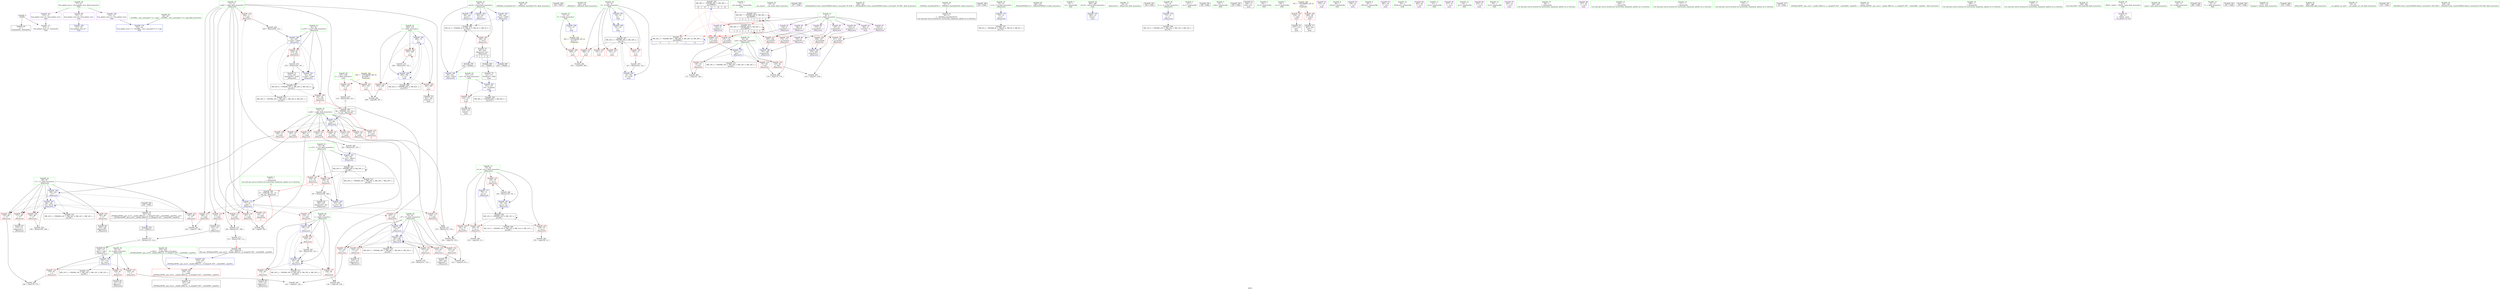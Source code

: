 digraph "SVFG" {
	label="SVFG";

	Node0x5568df24b660 [shape=record,color=grey,label="{NodeID: 0\nNullPtr}"];
	Node0x5568df24b660 -> Node0x5568df270a80[style=solid];
	Node0x5568df24b660 -> Node0x5568df277660[style=solid];
	Node0x5568df274170 [shape=record,color=grey,label="{NodeID: 277\n109 = Binary(107, 108, )\n}"];
	Node0x5568df274170 -> Node0x5568df273b70[style=solid];
	Node0x5568df2729c0 [shape=record,color=blue,label="{NodeID: 194\n69\<--243\nretval\<--call56\n_Z6mysortii\n}"];
	Node0x5568df2729c0 -> Node0x5568df28da60[style=dashed];
	Node0x5568df26f3d0 [shape=record,color=red,label="{NodeID: 111\n108\<--71\n\<--l.addr\n_Z6mysortii\n}"];
	Node0x5568df26f3d0 -> Node0x5568df274170[style=solid];
	Node0x5568df26ddc0 [shape=record,color=green,label="{NodeID: 28\n46\<--47\n_ZNSt8ios_base4InitC1Ev\<--_ZNSt8ios_base4InitC1Ev_field_insensitive\n}"];
	Node0x5568df278c10 [shape=record,color=black,label="{NodeID: 388\n326 = PHI()\n}"];
	Node0x5568df275c00 [shape=record,color=red,label="{NodeID: 139\n145\<--85\n\<--i\n_Z6mysortii\n}"];
	Node0x5568df275c00 -> Node0x5568df27d730[style=solid];
	Node0x5568df270680 [shape=record,color=green,label="{NodeID: 56\n323\<--324\n_ZNSolsEi\<--_ZNSolsEi_field_insensitive\n}"];
	Node0x5568df2772c0 [shape=record,color=blue,label="{NodeID: 167\n14\<--15\ntt\<--\nGlob }"];
	Node0x5568df2772c0 -> Node0x5568df272d00[style=dashed];
	Node0x5568df271e60 [shape=record,color=purple,label="{NodeID: 84\n173\<--8\narrayidx22\<--a\n_Z6mysortii\n}"];
	Node0x5568df271e60 -> Node0x5568df2769d0[style=solid];
	Node0x5568df24f310 [shape=record,color=green,label="{NodeID: 1\n7\<--1\n__dso_handle\<--dummyObj\nGlob }"];
	Node0x5568df2742f0 [shape=record,color=grey,label="{NodeID: 278\n196 = Binary(195, 188, )\n}"];
	Node0x5568df2742f0 -> Node0x5568df278390[style=solid];
	Node0x5568df272a90 [shape=record,color=blue,label="{NodeID: 195\n69\<--247\nretval\<--\n_Z6mysortii\n}"];
	Node0x5568df272a90 -> Node0x5568df28da60[style=dashed];
	Node0x5568df26f4a0 [shape=record,color=red,label="{NodeID: 112\n115\<--71\n\<--l.addr\n_Z6mysortii\n}"];
	Node0x5568df26f4a0 -> Node0x5568df270d50[style=solid];
	Node0x5568df26dec0 [shape=record,color=green,label="{NodeID: 29\n52\<--53\n__cxa_atexit\<--__cxa_atexit_field_insensitive\n}"];
	Node0x5568df278ce0 [shape=record,color=black,label="{NodeID: 389\n327 = PHI()\n}"];
	Node0x5568df28da60 [shape=record,color=black,label="{NodeID: 306\nMR_2V_3 = PHI(MR_2V_6, MR_2V_4, MR_2V_5, MR_2V_2, )\npts\{70 \}\n}"];
	Node0x5568df28da60 -> Node0x5568df26f230[style=dashed];
	Node0x5568df275cd0 [shape=record,color=red,label="{NodeID: 140\n186\<--87\n\<--st_c15\n_Z6mysortii\n}"];
	Node0x5568df275cd0 -> Node0x5568df2745f0[style=solid];
	Node0x5568df270780 [shape=record,color=green,label="{NodeID: 57\n328\<--329\n_ZSt4endlIcSt11char_traitsIcEERSt13basic_ostreamIT_T0_ES6_\<--_ZSt4endlIcSt11char_traitsIcEERSt13basic_ostreamIT_T0_ES6__field_insensitive\n}"];
	Node0x5568df277390 [shape=record,color=blue,label="{NodeID: 168\n17\<--15\nT\<--\nGlob }"];
	Node0x5568df277390 -> Node0x5568df2956e0[style=dashed];
	Node0x5568df271f30 [shape=record,color=purple,label="{NodeID: 85\n184\<--8\narrayidx27\<--a\n_Z6mysortii\n}"];
	Node0x5568df271f30 -> Node0x5568df276aa0[style=solid];
	Node0x5568df24f3a0 [shape=record,color=green,label="{NodeID: 2\n15\<--1\n\<--dummyObj\nCan only get source location for instruction, argument, global var or function.|{<s0>12}}"];
	Node0x5568df24f3a0:s0 -> Node0x5568df2791b0[style=solid,color=red];
	Node0x5568df274470 [shape=record,color=grey,label="{NodeID: 279\n238 = Binary(237, 141, )\n}"];
	Node0x5568df274470 -> Node0x5568df2728f0[style=solid];
	Node0x5568df272b60 [shape=record,color=blue,label="{NodeID: 196\n253\<--252\n__x.addr\<--__x\n_ZSt5floorIiEN9__gnu_cxx11__enable_ifIXsr12__is_integerIT_EE7__valueEdE6__typeES2_\n}"];
	Node0x5568df272b60 -> Node0x5568df276d10[style=dashed];
	Node0x5568df26f570 [shape=record,color=red,label="{NodeID: 113\n125\<--71\n\<--l.addr\n_Z6mysortii\n}"];
	Node0x5568df26f570 -> Node0x5568df277de0[style=solid];
	Node0x5568df26dfc0 [shape=record,color=green,label="{NodeID: 30\n51\<--57\n_ZNSt8ios_base4InitD1Ev\<--_ZNSt8ios_base4InitD1Ev_field_insensitive\n}"];
	Node0x5568df26dfc0 -> Node0x5568df270c50[style=solid];
	Node0x5568df278db0 [shape=record,color=black,label="{NodeID: 390\n334 = PHI()\n}"];
	Node0x5568df28df60 [shape=record,color=black,label="{NodeID: 307\nMR_8V_2 = PHI(MR_8V_3, MR_8V_3, MR_8V_3, MR_8V_1, )\npts\{76 \}\n}"];
	Node0x5568df275da0 [shape=record,color=red,label="{NodeID: 141\n199\<--87\n\<--st_c15\n_Z6mysortii\n|{<s0>4}}"];
	Node0x5568df275da0:s0 -> Node0x5568df2791b0[style=solid,color=red];
	Node0x5568df270880 [shape=record,color=green,label="{NodeID: 58\n330\<--331\n_ZNSolsEPFRSoS_E\<--_ZNSolsEPFRSoS_E_field_insensitive\n}"];
	Node0x5568df277460 [shape=record,color=blue,label="{NodeID: 169\n371\<--38\nllvm.global_ctors_0\<--\nGlob }"];
	Node0x5568df272000 [shape=record,color=purple,label="{NodeID: 86\n191\<--8\narrayidx29\<--a\n_Z6mysortii\n}"];
	Node0x5568df272000 -> Node0x5568df2782c0[style=solid];
	Node0x5568df26c430 [shape=record,color=green,label="{NodeID: 3\n19\<--1\n.str\<--dummyObj\nGlob }"];
	Node0x5568df2745f0 [shape=record,color=grey,label="{NodeID: 280\n187 = Binary(186, 188, )\n}"];
	Node0x5568df2745f0 -> Node0x5568df271230[style=solid];
	Node0x5568df2745f0 -> Node0x5568df2781f0[style=solid];
	Node0x5568df272c30 [shape=record,color=blue,label="{NodeID: 197\n265\<--15\nretval\<--\nmain\n}"];
	Node0x5568df26f640 [shape=record,color=red,label="{NodeID: 114\n154\<--71\n\<--l.addr\n_Z6mysortii\n}"];
	Node0x5568df26f640 -> Node0x5568df273870[style=solid];
	Node0x5568df26e0c0 [shape=record,color=green,label="{NodeID: 31\n64\<--65\n_Z6mysortii\<--_Z6mysortii_field_insensitive\n}"];
	Node0x5568df278ee0 [shape=record,color=black,label="{NodeID: 391\n336 = PHI()\n}"];
	Node0x5568df28e460 [shape=record,color=black,label="{NodeID: 308\nMR_10V_2 = PHI(MR_10V_3, MR_10V_3, MR_10V_3, MR_10V_1, )\npts\{78 \}\n}"];
	Node0x5568df275e70 [shape=record,color=red,label="{NodeID: 142\n167\<--89\n\<--i17\n_Z6mysortii\n}"];
	Node0x5568df275e70 -> Node0x5568df280b40[style=solid];
	Node0x5568df270980 [shape=record,color=green,label="{NodeID: 59\n39\<--367\n_GLOBAL__sub_I_junsuper17_0_1.cpp\<--_GLOBAL__sub_I_junsuper17_0_1.cpp_field_insensitive\n}"];
	Node0x5568df270980 -> Node0x5568df277560[style=solid];
	Node0x5568df277560 [shape=record,color=blue,label="{NodeID: 170\n372\<--39\nllvm.global_ctors_1\<--_GLOBAL__sub_I_junsuper17_0_1.cpp\nGlob }"];
	Node0x5568df2720d0 [shape=record,color=purple,label="{NodeID: 87\n216\<--8\narrayidx42\<--a\n_Z6mysortii\n}"];
	Node0x5568df2720d0 -> Node0x5568df276b70[style=solid];
	Node0x5568df26c4c0 [shape=record,color=green,label="{NodeID: 4\n21\<--1\n.str.1\<--dummyObj\nGlob }"];
	Node0x5568df274770 [shape=record,color=grey,label="{NodeID: 281\n212 = cmp(210, 211, )\n}"];
	Node0x5568df272d00 [shape=record,color=blue,label="{NodeID: 198\n14\<--141\ntt\<--\nmain\n}"];
	Node0x5568df272d00 -> Node0x5568df28ad60[style=dashed];
	Node0x5568df274880 [shape=record,color=red,label="{NodeID: 115\n168\<--71\n\<--l.addr\n_Z6mysortii\n}"];
	Node0x5568df274880 -> Node0x5568df280b40[style=solid];
	Node0x5568df26e1c0 [shape=record,color=green,label="{NodeID: 32\n69\<--70\nretval\<--retval_field_insensitive\n_Z6mysortii\n}"];
	Node0x5568df26e1c0 -> Node0x5568df26f230[style=solid];
	Node0x5568df26e1c0 -> Node0x5568df277900[style=solid];
	Node0x5568df26e1c0 -> Node0x5568df278460[style=solid];
	Node0x5568df26e1c0 -> Node0x5568df2729c0[style=solid];
	Node0x5568df26e1c0 -> Node0x5568df272a90[style=solid];
	Node0x5568df278fe0 [shape=record,color=black,label="{NodeID: 392\n338 = PHI()\n}"];
	Node0x5568df28e960 [shape=record,color=black,label="{NodeID: 309\nMR_12V_2 = PHI(MR_12V_4, MR_12V_4, MR_12V_4, MR_12V_1, )\npts\{80 \}\n}"];
	Node0x5568df275f40 [shape=record,color=red,label="{NodeID: 143\n171\<--89\n\<--i17\n_Z6mysortii\n}"];
	Node0x5568df275f40 -> Node0x5568df271090[style=solid];
	Node0x5568df270a80 [shape=record,color=black,label="{NodeID: 60\n2\<--3\ndummyVal\<--dummyVal\n}"];
	Node0x5568df277660 [shape=record,color=blue, style = dotted,label="{NodeID: 171\n373\<--3\nllvm.global_ctors_2\<--dummyVal\nGlob }"];
	Node0x5568df2721a0 [shape=record,color=purple,label="{NodeID: 88\n227\<--8\narrayidx48\<--a\n_Z6mysortii\n}"];
	Node0x5568df2721a0 -> Node0x5568df276c40[style=solid];
	Node0x5568df26c550 [shape=record,color=green,label="{NodeID: 5\n23\<--1\nstdin\<--dummyObj\nGlob }"];
	Node0x5568df27fdc0 [shape=record,color=grey,label="{NodeID: 282\n159 = cmp(158, 15, )\n}"];
	Node0x5568df272dd0 [shape=record,color=blue,label="{NodeID: 199\n269\<--15\ni\<--\nmain\n}"];
	Node0x5568df272dd0 -> Node0x5568df276f80[style=dashed];
	Node0x5568df272dd0 -> Node0x5568df277050[style=dashed];
	Node0x5568df272dd0 -> Node0x5568df277120[style=dashed];
	Node0x5568df272dd0 -> Node0x5568df272ea0[style=dashed];
	Node0x5568df272dd0 -> Node0x5568df28b260[style=dashed];
	Node0x5568df274950 [shape=record,color=red,label="{NodeID: 116\n204\<--71\n\<--l.addr\n_Z6mysortii\n}"];
	Node0x5568df274950 -> Node0x5568df27da30[style=solid];
	Node0x5568df26e290 [shape=record,color=green,label="{NodeID: 33\n71\<--72\nl.addr\<--l.addr_field_insensitive\n_Z6mysortii\n}"];
	Node0x5568df26e290 -> Node0x5568df26f300[style=solid];
	Node0x5568df26e290 -> Node0x5568df26f3d0[style=solid];
	Node0x5568df26e290 -> Node0x5568df26f4a0[style=solid];
	Node0x5568df26e290 -> Node0x5568df26f570[style=solid];
	Node0x5568df26e290 -> Node0x5568df26f640[style=solid];
	Node0x5568df26e290 -> Node0x5568df274880[style=solid];
	Node0x5568df26e290 -> Node0x5568df274950[style=solid];
	Node0x5568df26e290 -> Node0x5568df274a20[style=solid];
	Node0x5568df26e290 -> Node0x5568df274af0[style=solid];
	Node0x5568df26e290 -> Node0x5568df277760[style=solid];
	Node0x5568df2790e0 [shape=record,color=black,label="{NodeID: 393\n339 = PHI()\n}"];
	Node0x5568df28ee60 [shape=record,color=black,label="{NodeID: 310\nMR_14V_2 = PHI(MR_14V_3, MR_14V_3, MR_14V_3, MR_14V_1, )\npts\{82 \}\n}"];
	Node0x5568df276010 [shape=record,color=red,label="{NodeID: 144\n178\<--89\n\<--i17\n_Z6mysortii\n}"];
	Node0x5568df276010 -> Node0x5568df2809c0[style=solid];
	Node0x5568df270b80 [shape=record,color=black,label="{NodeID: 61\n264\<--15\nmain_ret\<--\nmain\n}"];
	Node0x5568df277760 [shape=record,color=blue,label="{NodeID: 172\n71\<--67\nl.addr\<--l\n_Z6mysortii\n}"];
	Node0x5568df277760 -> Node0x5568df26f300[style=dashed];
	Node0x5568df277760 -> Node0x5568df26f3d0[style=dashed];
	Node0x5568df277760 -> Node0x5568df26f4a0[style=dashed];
	Node0x5568df277760 -> Node0x5568df26f570[style=dashed];
	Node0x5568df277760 -> Node0x5568df26f640[style=dashed];
	Node0x5568df277760 -> Node0x5568df274880[style=dashed];
	Node0x5568df277760 -> Node0x5568df274950[style=dashed];
	Node0x5568df277760 -> Node0x5568df274a20[style=dashed];
	Node0x5568df277760 -> Node0x5568df274af0[style=dashed];
	Node0x5568df272270 [shape=record,color=purple,label="{NodeID: 89\n233\<--8\narrayidx51\<--a\n_Z6mysortii\n}"];
	Node0x5568df272270 -> Node0x5568df272820[style=solid];
	Node0x5568df26c5e0 [shape=record,color=green,label="{NodeID: 6\n24\<--1\n.str.2\<--dummyObj\nGlob }"];
	Node0x5568df27ff40 [shape=record,color=grey,label="{NodeID: 283\n150 = cmp(149, 15, )\n}"];
	Node0x5568df272ea0 [shape=record,color=blue,label="{NodeID: 200\n269\<--306\ni\<--inc\nmain\n}"];
	Node0x5568df272ea0 -> Node0x5568df276f80[style=dashed];
	Node0x5568df272ea0 -> Node0x5568df277050[style=dashed];
	Node0x5568df272ea0 -> Node0x5568df277120[style=dashed];
	Node0x5568df272ea0 -> Node0x5568df272ea0[style=dashed];
	Node0x5568df272ea0 -> Node0x5568df28b260[style=dashed];
	Node0x5568df274a20 [shape=record,color=red,label="{NodeID: 117\n207\<--71\n\<--l.addr\n_Z6mysortii\n}"];
	Node0x5568df274a20 -> Node0x5568df278600[style=solid];
	Node0x5568df26e360 [shape=record,color=green,label="{NodeID: 34\n73\<--74\nr.addr\<--r.addr_field_insensitive\n_Z6mysortii\n}"];
	Node0x5568df26e360 -> Node0x5568df274bc0[style=solid];
	Node0x5568df26e360 -> Node0x5568df274c90[style=solid];
	Node0x5568df26e360 -> Node0x5568df274d60[style=solid];
	Node0x5568df26e360 -> Node0x5568df274e30[style=solid];
	Node0x5568df26e360 -> Node0x5568df274f00[style=solid];
	Node0x5568df26e360 -> Node0x5568df274fd0[style=solid];
	Node0x5568df26e360 -> Node0x5568df2750a0[style=solid];
	Node0x5568df26e360 -> Node0x5568df275170[style=solid];
	Node0x5568df26e360 -> Node0x5568df277830[style=solid];
	Node0x5568df2791b0 [shape=record,color=black,label="{NodeID: 394\n67 = PHI(199, 241, 15, )\n0th arg _Z6mysortii }"];
	Node0x5568df2791b0 -> Node0x5568df277760[style=solid];
	Node0x5568df28f360 [shape=record,color=black,label="{NodeID: 311\nMR_16V_2 = PHI(MR_16V_3, MR_16V_3, MR_16V_3, MR_16V_1, )\npts\{84 \}\n}"];
	Node0x5568df2760e0 [shape=record,color=red,label="{NodeID: 145\n182\<--89\n\<--i17\n_Z6mysortii\n}"];
	Node0x5568df2760e0 -> Node0x5568df271160[style=solid];
	Node0x5568df270c50 [shape=record,color=black,label="{NodeID: 62\n50\<--51\n\<--_ZNSt8ios_base4InitD1Ev\nCan only get source location for instruction, argument, global var or function.}"];
	Node0x5568df277830 [shape=record,color=blue,label="{NodeID: 173\n73\<--68\nr.addr\<--r\n_Z6mysortii\n}"];
	Node0x5568df277830 -> Node0x5568df274bc0[style=dashed];
	Node0x5568df277830 -> Node0x5568df274c90[style=dashed];
	Node0x5568df277830 -> Node0x5568df274d60[style=dashed];
	Node0x5568df277830 -> Node0x5568df274e30[style=dashed];
	Node0x5568df277830 -> Node0x5568df274f00[style=dashed];
	Node0x5568df277830 -> Node0x5568df274fd0[style=dashed];
	Node0x5568df277830 -> Node0x5568df2750a0[style=dashed];
	Node0x5568df277830 -> Node0x5568df275170[style=dashed];
	Node0x5568df272340 [shape=record,color=purple,label="{NodeID: 90\n302\<--8\narrayidx\<--a\nmain\n}"];
	Node0x5568df26ce20 [shape=record,color=green,label="{NodeID: 7\n26\<--1\n.str.3\<--dummyObj\nGlob }"];
	Node0x5568df2800c0 [shape=record,color=grey,label="{NodeID: 284\n130 = cmp(128, 129, )\n}"];
	Node0x5568df272f70 [shape=record,color=blue,label="{NodeID: 201\n271\<--312\nres\<--frombool\nmain\n}"];
	Node0x5568df272f70 -> Node0x5568df2771f0[style=dashed];
	Node0x5568df272f70 -> Node0x5568df28b760[style=dashed];
	Node0x5568df274af0 [shape=record,color=red,label="{NodeID: 118\n241\<--71\n\<--l.addr\n_Z6mysortii\n|{<s0>5}}"];
	Node0x5568df274af0:s0 -> Node0x5568df2791b0[style=solid,color=red];
	Node0x5568df26e430 [shape=record,color=green,label="{NodeID: 35\n75\<--76\nst_b\<--st_b_field_insensitive\n_Z6mysortii\n}"];
	Node0x5568df26e430 -> Node0x5568df2779d0[style=solid];
	Node0x5568df279550 [shape=record,color=black,label="{NodeID: 395\n68 = PHI(200, 242, 310, )\n1st arg _Z6mysortii }"];
	Node0x5568df279550 -> Node0x5568df277830[style=solid];
	Node0x5568df290070 [shape=record,color=black,label="{NodeID: 312\nMR_18V_2 = PHI(MR_18V_4, MR_18V_4, MR_18V_4, MR_18V_1, )\npts\{86 \}\n}"];
	Node0x5568df2761b0 [shape=record,color=red,label="{NodeID: 146\n195\<--89\n\<--i17\n_Z6mysortii\n}"];
	Node0x5568df2761b0 -> Node0x5568df2742f0[style=solid];
	Node0x5568df270d50 [shape=record,color=black,label="{NodeID: 63\n116\<--115\nconv\<--\n_Z6mysortii\n}"];
	Node0x5568df270d50 -> Node0x5568df2739f0[style=solid];
	Node0x5568df2954f0 [shape=record,color=yellow,style=double,label="{NodeID: 340\n32V_1 = ENCHI(MR_32V_0)\npts\{1 \}\nFun[main]}"];
	Node0x5568df2954f0 -> Node0x5568df26f090[style=dashed];
	Node0x5568df2954f0 -> Node0x5568df26f160[style=dashed];
	Node0x5568df277900 [shape=record,color=blue,label="{NodeID: 174\n69\<--102\nretval\<--\n_Z6mysortii\n}"];
	Node0x5568df277900 -> Node0x5568df28da60[style=dashed];
	Node0x5568df272410 [shape=record,color=purple,label="{NodeID: 91\n275\<--19\n\<--.str\nmain\n}"];
	Node0x5568df26ceb0 [shape=record,color=green,label="{NodeID: 8\n28\<--1\nstdout\<--dummyObj\nGlob }"];
	Node0x5568df280240 [shape=record,color=grey,label="{NodeID: 285\n156 = cmp(152, 155, )\n}"];
	Node0x5568df273040 [shape=record,color=blue,label="{NodeID: 202\n14\<--343\ntt\<--inc18\nmain\n}"];
	Node0x5568df273040 -> Node0x5568df28ad60[style=dashed];
	Node0x5568df274bc0 [shape=record,color=red,label="{NodeID: 119\n98\<--73\n\<--r.addr\n_Z6mysortii\n}"];
	Node0x5568df274bc0 -> Node0x5568df280cc0[style=solid];
	Node0x5568df26e500 [shape=record,color=green,label="{NodeID: 36\n77\<--78\nst_c\<--st_c_field_insensitive\n_Z6mysortii\n}"];
	Node0x5568df26e500 -> Node0x5568df277aa0[style=solid];
	Node0x5568df279710 [shape=record,color=black,label="{NodeID: 396\n252 = PHI(110, )\n0th arg _ZSt5floorIiEN9__gnu_cxx11__enable_ifIXsr12__is_integerIT_EE7__valueEdE6__typeES2_ }"];
	Node0x5568df279710 -> Node0x5568df272b60[style=solid];
	Node0x5568df290160 [shape=record,color=black,label="{NodeID: 313\nMR_20V_2 = PHI(MR_20V_1, MR_20V_4, MR_20V_1, MR_20V_1, )\npts\{88 \}\n}"];
	Node0x5568df276280 [shape=record,color=red,label="{NodeID: 147\n229\<--91\n\<--st_b35\n_Z6mysortii\n}"];
	Node0x5568df276280 -> Node0x5568df273ff0[style=solid];
	Node0x5568df270e20 [shape=record,color=black,label="{NodeID: 64\n118\<--117\nconv1\<--add\n_Z6mysortii\n}"];
	Node0x5568df270e20 -> Node0x5568df277c40[style=solid];
	Node0x5568df2779d0 [shape=record,color=blue,label="{NodeID: 175\n75\<--15\nst_b\<--\n_Z6mysortii\n}"];
	Node0x5568df2779d0 -> Node0x5568df28df60[style=dashed];
	Node0x5568df2724e0 [shape=record,color=purple,label="{NodeID: 92\n276\<--21\n\<--.str.1\nmain\n}"];
	Node0x5568df26cf40 [shape=record,color=green,label="{NodeID: 9\n29\<--1\n_ZSt3cin\<--dummyObj\nGlob }"];
	Node0x5568df2803c0 [shape=record,color=grey,label="{NodeID: 286\n291 = cmp(289, 290, )\n}"];
	Node0x5568df274c90 [shape=record,color=red,label="{NodeID: 120\n107\<--73\n\<--r.addr\n_Z6mysortii\n}"];
	Node0x5568df274c90 -> Node0x5568df274170[style=solid];
	Node0x5568df26e5d0 [shape=record,color=green,label="{NodeID: 37\n79\<--80\ncnt_b\<--cnt_b_field_insensitive\n_Z6mysortii\n}"];
	Node0x5568df26e5d0 -> Node0x5568df275240[style=solid];
	Node0x5568df26e5d0 -> Node0x5568df275310[style=solid];
	Node0x5568df26e5d0 -> Node0x5568df2753e0[style=solid];
	Node0x5568df26e5d0 -> Node0x5568df2754b0[style=solid];
	Node0x5568df26e5d0 -> Node0x5568df277b70[style=solid];
	Node0x5568df26e5d0 -> Node0x5568df277eb0[style=solid];
	Node0x5568df290660 [shape=record,color=black,label="{NodeID: 314\nMR_22V_2 = PHI(MR_22V_1, MR_22V_4, MR_22V_1, MR_22V_1, )\npts\{90 \}\n}"];
	Node0x5568df276350 [shape=record,color=red,label="{NodeID: 148\n242\<--91\n\<--st_b35\n_Z6mysortii\n|{<s0>5}}"];
	Node0x5568df276350:s0 -> Node0x5568df279550[style=solid,color=red];
	Node0x5568df270ef0 [shape=record,color=black,label="{NodeID: 65\n121\<--120\nidxprom\<--\n_Z6mysortii\n}"];
	Node0x5568df2956e0 [shape=record,color=yellow,style=double,label="{NodeID: 342\n36V_1 = ENCHI(MR_36V_0)\npts\{18 \}\nFun[main]}"];
	Node0x5568df2956e0 -> Node0x5568df26efc0[style=dashed];
	Node0x5568df277aa0 [shape=record,color=blue,label="{NodeID: 176\n77\<--15\nst_c\<--\n_Z6mysortii\n}"];
	Node0x5568df277aa0 -> Node0x5568df28e460[style=dashed];
	Node0x5568df2725b0 [shape=record,color=purple,label="{NodeID: 93\n281\<--24\n\<--.str.2\nmain\n}"];
	Node0x5568df26cfd0 [shape=record,color=green,label="{NodeID: 10\n30\<--1\n_ZSt4cout\<--dummyObj\nGlob }"];
	Node0x5568df280540 [shape=record,color=grey,label="{NodeID: 287\n223 = cmp(221, 222, )\n}"];
	Node0x5568df274d60 [shape=record,color=red,label="{NodeID: 121\n129\<--73\n\<--r.addr\n_Z6mysortii\n}"];
	Node0x5568df274d60 -> Node0x5568df2800c0[style=solid];
	Node0x5568df26e6a0 [shape=record,color=green,label="{NodeID: 38\n81\<--82\nk\<--k_field_insensitive\n_Z6mysortii\n}"];
	Node0x5568df26e6a0 -> Node0x5568df275580[style=solid];
	Node0x5568df26e6a0 -> Node0x5568df275650[style=solid];
	Node0x5568df26e6a0 -> Node0x5568df275720[style=solid];
	Node0x5568df26e6a0 -> Node0x5568df277c40[style=solid];
	Node0x5568df290b60 [shape=record,color=black,label="{NodeID: 315\nMR_24V_2 = PHI(MR_24V_1, MR_24V_1, MR_24V_4, MR_24V_1, )\npts\{92 \}\n}"];
	Node0x5568df276420 [shape=record,color=red,label="{NodeID: 149\n210\<--93\n\<--i37\n_Z6mysortii\n}"];
	Node0x5568df276420 -> Node0x5568df274770[style=solid];
	Node0x5568df270fc0 [shape=record,color=black,label="{NodeID: 66\n133\<--132\nidxprom3\<--\n_Z6mysortii\n}"];
	Node0x5568df277b70 [shape=record,color=blue,label="{NodeID: 177\n79\<--15\ncnt_b\<--\n_Z6mysortii\n}"];
	Node0x5568df277b70 -> Node0x5568df28d060[style=dashed];
	Node0x5568df272680 [shape=record,color=purple,label="{NodeID: 94\n282\<--26\n\<--.str.3\nmain\n}"];
	Node0x5568df26d060 [shape=record,color=green,label="{NodeID: 11\n31\<--1\n.str.4\<--dummyObj\nGlob }"];
	Node0x5568df2806c0 [shape=record,color=grey,label="{NodeID: 288\n176 = cmp(174, 175, )\n}"];
	Node0x5568df274e30 [shape=record,color=red,label="{NodeID: 122\n153\<--73\n\<--r.addr\n_Z6mysortii\n}"];
	Node0x5568df274e30 -> Node0x5568df273870[style=solid];
	Node0x5568df26e770 [shape=record,color=green,label="{NodeID: 39\n83\<--84\nmid\<--mid_field_insensitive\n_Z6mysortii\n}"];
	Node0x5568df26e770 -> Node0x5568df2757f0[style=solid];
	Node0x5568df26e770 -> Node0x5568df2758c0[style=solid];
	Node0x5568df26e770 -> Node0x5568df275990[style=solid];
	Node0x5568df26e770 -> Node0x5568df277d10[style=solid];
	Node0x5568df291060 [shape=record,color=black,label="{NodeID: 316\nMR_26V_2 = PHI(MR_26V_1, MR_26V_1, MR_26V_4, MR_26V_1, )\npts\{94 \}\n}"];
	Node0x5568df2764f0 [shape=record,color=red,label="{NodeID: 150\n214\<--93\n\<--i37\n_Z6mysortii\n}"];
	Node0x5568df2764f0 -> Node0x5568df271300[style=solid];
	Node0x5568df271090 [shape=record,color=black,label="{NodeID: 67\n172\<--171\nidxprom21\<--\n_Z6mysortii\n}"];
	Node0x5568df2958a0 [shape=record,color=yellow,style=double,label="{NodeID: 344\n40V_1 = ENCHI(MR_40V_0)\npts\{268 \}\nFun[main]}"];
	Node0x5568df2958a0 -> Node0x5568df276de0[style=dashed];
	Node0x5568df2958a0 -> Node0x5568df276eb0[style=dashed];
	Node0x5568df277c40 [shape=record,color=blue,label="{NodeID: 178\n81\<--118\nk\<--conv1\n_Z6mysortii\n}"];
	Node0x5568df277c40 -> Node0x5568df275580[style=dashed];
	Node0x5568df277c40 -> Node0x5568df275650[style=dashed];
	Node0x5568df277c40 -> Node0x5568df275720[style=dashed];
	Node0x5568df277c40 -> Node0x5568df28ee60[style=dashed];
	Node0x5568df272750 [shape=record,color=purple,label="{NodeID: 95\n317\<--31\n\<--.str.4\nmain\n}"];
	Node0x5568df26d0f0 [shape=record,color=green,label="{NodeID: 12\n33\<--1\n.str.5\<--dummyObj\nGlob }"];
	Node0x5568df280840 [shape=record,color=grey,label="{NodeID: 289\n137 = cmp(135, 136, )\n}"];
	Node0x5568df274f00 [shape=record,color=red,label="{NodeID: 123\n161\<--73\n\<--r.addr\n_Z6mysortii\n}"];
	Node0x5568df274f00 -> Node0x5568df27d5b0[style=solid];
	Node0x5568df26e840 [shape=record,color=green,label="{NodeID: 40\n85\<--86\ni\<--i_field_insensitive\n_Z6mysortii\n}"];
	Node0x5568df26e840 -> Node0x5568df275a60[style=solid];
	Node0x5568df26e840 -> Node0x5568df275b30[style=solid];
	Node0x5568df26e840 -> Node0x5568df275c00[style=solid];
	Node0x5568df26e840 -> Node0x5568df277de0[style=solid];
	Node0x5568df26e840 -> Node0x5568df277f80[style=solid];
	Node0x5568df291560 [shape=record,color=black,label="{NodeID: 317\nMR_28V_2 = PHI(MR_28V_1, MR_28V_6, MR_28V_10, MR_28V_1, )\npts\{90000 \}\n|{<s0>4|<s1>5|<s2>12}}"];
	Node0x5568df291560:s0 -> Node0x5568df291560[style=dashed,color=blue];
	Node0x5568df291560:s1 -> Node0x5568df291560[style=dashed,color=blue];
	Node0x5568df291560:s2 -> Node0x5568df28bc60[style=dashed,color=blue];
	Node0x5568df2765c0 [shape=record,color=red,label="{NodeID: 151\n221\<--93\n\<--i37\n_Z6mysortii\n}"];
	Node0x5568df2765c0 -> Node0x5568df280540[style=solid];
	Node0x5568df271160 [shape=record,color=black,label="{NodeID: 68\n183\<--182\nidxprom26\<--\n_Z6mysortii\n}"];
	Node0x5568df277d10 [shape=record,color=blue,label="{NodeID: 179\n83\<--123\nmid\<--\n_Z6mysortii\n}"];
	Node0x5568df277d10 -> Node0x5568df2757f0[style=dashed];
	Node0x5568df277d10 -> Node0x5568df2758c0[style=dashed];
	Node0x5568df277d10 -> Node0x5568df275990[style=dashed];
	Node0x5568df277d10 -> Node0x5568df28f360[style=dashed];
	Node0x5568df26f730 [shape=record,color=purple,label="{NodeID: 96\n333\<--31\n\<--.str.4\nmain\n}"];
	Node0x5568df26d180 [shape=record,color=green,label="{NodeID: 13\n35\<--1\n.str.6\<--dummyObj\nGlob }"];
	Node0x5568df2809c0 [shape=record,color=grey,label="{NodeID: 290\n180 = cmp(178, 179, )\n}"];
	Node0x5568df274fd0 [shape=record,color=red,label="{NodeID: 124\n164\<--73\n\<--r.addr\n_Z6mysortii\n}"];
	Node0x5568df274fd0 -> Node0x5568df278120[style=solid];
	Node0x5568df26e910 [shape=record,color=green,label="{NodeID: 41\n87\<--88\nst_c15\<--st_c15_field_insensitive\n_Z6mysortii\n}"];
	Node0x5568df26e910 -> Node0x5568df275cd0[style=solid];
	Node0x5568df26e910 -> Node0x5568df275da0[style=solid];
	Node0x5568df26e910 -> Node0x5568df278050[style=solid];
	Node0x5568df26e910 -> Node0x5568df2781f0[style=solid];
	Node0x5568df276690 [shape=record,color=red,label="{NodeID: 152\n225\<--93\n\<--i37\n_Z6mysortii\n}"];
	Node0x5568df276690 -> Node0x5568df2713d0[style=solid];
	Node0x5568df271230 [shape=record,color=black,label="{NodeID: 69\n190\<--187\nidxprom28\<--dec\n_Z6mysortii\n}"];
	Node0x5568df277de0 [shape=record,color=blue,label="{NodeID: 180\n85\<--125\ni\<--\n_Z6mysortii\n}"];
	Node0x5568df277de0 -> Node0x5568df275a60[style=dashed];
	Node0x5568df277de0 -> Node0x5568df275b30[style=dashed];
	Node0x5568df277de0 -> Node0x5568df275c00[style=dashed];
	Node0x5568df277de0 -> Node0x5568df277f80[style=dashed];
	Node0x5568df277de0 -> Node0x5568df290070[style=dashed];
	Node0x5568df26f800 [shape=record,color=purple,label="{NodeID: 97\n325\<--33\n\<--.str.5\nmain\n}"];
	Node0x5568df26d210 [shape=record,color=green,label="{NodeID: 14\n38\<--1\n\<--dummyObj\nCan only get source location for instruction, argument, global var or function.}"];
	Node0x5568df280b40 [shape=record,color=grey,label="{NodeID: 291\n169 = cmp(167, 168, )\n}"];
	Node0x5568df2750a0 [shape=record,color=red,label="{NodeID: 125\n200\<--73\n\<--r.addr\n_Z6mysortii\n|{<s0>4}}"];
	Node0x5568df2750a0:s0 -> Node0x5568df279550[style=solid,color=red];
	Node0x5568df26e9e0 [shape=record,color=green,label="{NodeID: 42\n89\<--90\ni17\<--i17_field_insensitive\n_Z6mysortii\n}"];
	Node0x5568df26e9e0 -> Node0x5568df275e70[style=solid];
	Node0x5568df26e9e0 -> Node0x5568df275f40[style=solid];
	Node0x5568df26e9e0 -> Node0x5568df276010[style=solid];
	Node0x5568df26e9e0 -> Node0x5568df2760e0[style=solid];
	Node0x5568df26e9e0 -> Node0x5568df2761b0[style=solid];
	Node0x5568df26e9e0 -> Node0x5568df278120[style=solid];
	Node0x5568df26e9e0 -> Node0x5568df278390[style=solid];
	Node0x5568df276760 [shape=record,color=red,label="{NodeID: 153\n237\<--93\n\<--i37\n_Z6mysortii\n}"];
	Node0x5568df276760 -> Node0x5568df274470[style=solid];
	Node0x5568df271300 [shape=record,color=black,label="{NodeID: 70\n215\<--214\nidxprom41\<--\n_Z6mysortii\n}"];
	Node0x5568df277eb0 [shape=record,color=blue,label="{NodeID: 181\n79\<--140\ncnt_b\<--inc\n_Z6mysortii\n}"];
	Node0x5568df277eb0 -> Node0x5568df28d060[style=dashed];
	Node0x5568df26f8d0 [shape=record,color=purple,label="{NodeID: 98\n337\<--35\n\<--.str.6\nmain\n}"];
	Node0x5568df26d2a0 [shape=record,color=green,label="{NodeID: 15\n102\<--1\n\<--dummyObj\nCan only get source location for instruction, argument, global var or function.}"];
	Node0x5568df280cc0 [shape=record,color=grey,label="{NodeID: 292\n99 = cmp(97, 98, )\n}"];
	Node0x5568df275170 [shape=record,color=red,label="{NodeID: 126\n211\<--73\n\<--r.addr\n_Z6mysortii\n}"];
	Node0x5568df275170 -> Node0x5568df274770[style=solid];
	Node0x5568df26eab0 [shape=record,color=green,label="{NodeID: 43\n91\<--92\nst_b35\<--st_b35_field_insensitive\n_Z6mysortii\n}"];
	Node0x5568df26eab0 -> Node0x5568df276280[style=solid];
	Node0x5568df26eab0 -> Node0x5568df276350[style=solid];
	Node0x5568df26eab0 -> Node0x5568df278530[style=solid];
	Node0x5568df26eab0 -> Node0x5568df2786d0[style=solid];
	Node0x5568df276830 [shape=record,color=red,label="{NodeID: 154\n123\<--122\n\<--arrayidx\n_Z6mysortii\n}"];
	Node0x5568df276830 -> Node0x5568df277d10[style=solid];
	Node0x5568df2713d0 [shape=record,color=black,label="{NodeID: 71\n226\<--225\nidxprom47\<--\n_Z6mysortii\n}"];
	Node0x5568df277f80 [shape=record,color=blue,label="{NodeID: 182\n85\<--146\ni\<--inc8\n_Z6mysortii\n}"];
	Node0x5568df277f80 -> Node0x5568df275a60[style=dashed];
	Node0x5568df277f80 -> Node0x5568df275b30[style=dashed];
	Node0x5568df277f80 -> Node0x5568df275c00[style=dashed];
	Node0x5568df277f80 -> Node0x5568df277f80[style=dashed];
	Node0x5568df277f80 -> Node0x5568df290070[style=dashed];
	Node0x5568df26f9a0 [shape=record,color=purple,label="{NodeID: 99\n371\<--37\nllvm.global_ctors_0\<--llvm.global_ctors\nGlob }"];
	Node0x5568df26f9a0 -> Node0x5568df277460[style=solid];
	Node0x5568df26d370 [shape=record,color=green,label="{NodeID: 16\n111\<--1\n\<--dummyObj\nCan only get source location for instruction, argument, global var or function.}"];
	Node0x5568df280e40 [shape=record,color=grey,label="{NodeID: 293\n219 = cmp(217, 218, )\n}"];
	Node0x5568df275240 [shape=record,color=red,label="{NodeID: 127\n139\<--79\n\<--cnt_b\n_Z6mysortii\n}"];
	Node0x5568df275240 -> Node0x5568df27d8b0[style=solid];
	Node0x5568df26eb80 [shape=record,color=green,label="{NodeID: 44\n93\<--94\ni37\<--i37_field_insensitive\n_Z6mysortii\n}"];
	Node0x5568df26eb80 -> Node0x5568df276420[style=solid];
	Node0x5568df26eb80 -> Node0x5568df2764f0[style=solid];
	Node0x5568df26eb80 -> Node0x5568df2765c0[style=solid];
	Node0x5568df26eb80 -> Node0x5568df276690[style=solid];
	Node0x5568df26eb80 -> Node0x5568df276760[style=solid];
	Node0x5568df26eb80 -> Node0x5568df278600[style=solid];
	Node0x5568df26eb80 -> Node0x5568df2728f0[style=solid];
	Node0x5568df276900 [shape=record,color=red,label="{NodeID: 155\n135\<--134\n\<--arrayidx4\n_Z6mysortii\n}"];
	Node0x5568df276900 -> Node0x5568df280840[style=solid];
	Node0x5568df2714a0 [shape=record,color=black,label="{NodeID: 72\n232\<--230\nidxprom50\<--inc49\n_Z6mysortii\n}"];
	Node0x5568df27d5b0 [shape=record,color=grey,label="{NodeID: 266\n162 = Binary(161, 141, )\n}"];
	Node0x5568df27d5b0 -> Node0x5568df278050[style=solid];
	Node0x5568df278050 [shape=record,color=blue,label="{NodeID: 183\n87\<--162\nst_c15\<--add16\n_Z6mysortii\n}"];
	Node0x5568df278050 -> Node0x5568df28c160[style=dashed];
	Node0x5568df26faa0 [shape=record,color=purple,label="{NodeID: 100\n372\<--37\nllvm.global_ctors_1\<--llvm.global_ctors\nGlob }"];
	Node0x5568df26faa0 -> Node0x5568df277560[style=solid];
	Node0x5568df26d440 [shape=record,color=green,label="{NodeID: 17\n141\<--1\n\<--dummyObj\nCan only get source location for instruction, argument, global var or function.}"];
	Node0x5568df2a6ce0 [shape=record,color=black,label="{NodeID: 377\n49 = PHI()\n}"];
	Node0x5568df280fc0 [shape=record,color=grey,label="{NodeID: 294\n298 = cmp(296, 297, )\n}"];
	Node0x5568df275310 [shape=record,color=red,label="{NodeID: 128\n149\<--79\n\<--cnt_b\n_Z6mysortii\n}"];
	Node0x5568df275310 -> Node0x5568df27ff40[style=solid];
	Node0x5568df26ec50 [shape=record,color=green,label="{NodeID: 45\n113\<--114\n_ZSt5floorIiEN9__gnu_cxx11__enable_ifIXsr12__is_integerIT_EE7__valueEdE6__typeES2_\<--_ZSt5floorIiEN9__gnu_cxx11__enable_ifIXsr12__is_integerIT_EE7__valueEdE6__typeES2__field_insensitive\n}"];
	Node0x5568df292e60 [shape=record,color=black,label="{NodeID: 322\nMR_28V_7 = PHI(MR_28V_9, MR_28V_1, )\npts\{90000 \}\n|{|<s4>5|<s5>5|<s6>5|<s7>5|<s8>5}}"];
	Node0x5568df292e60 -> Node0x5568df276b70[style=dashed];
	Node0x5568df292e60 -> Node0x5568df276c40[style=dashed];
	Node0x5568df292e60 -> Node0x5568df272820[style=dashed];
	Node0x5568df292e60 -> Node0x5568df292e60[style=dashed];
	Node0x5568df292e60:s4 -> Node0x5568df276830[style=dashed,color=red];
	Node0x5568df292e60:s5 -> Node0x5568df276900[style=dashed,color=red];
	Node0x5568df292e60:s6 -> Node0x5568df28cb60[style=dashed,color=red];
	Node0x5568df292e60:s7 -> Node0x5568df291560[style=dashed,color=red];
	Node0x5568df292e60:s8 -> Node0x5568df292e60[style=dashed,color=red];
	Node0x5568df2769d0 [shape=record,color=red,label="{NodeID: 156\n174\<--173\n\<--arrayidx22\n_Z6mysortii\n}"];
	Node0x5568df2769d0 -> Node0x5568df2806c0[style=solid];
	Node0x5568df271570 [shape=record,color=black,label="{NodeID: 73\n66\<--249\n_Z6mysortii_ret\<--\n_Z6mysortii\n|{<s0>4|<s1>5|<s2>12}}"];
	Node0x5568df271570:s0 -> Node0x5568def41510[style=solid,color=blue];
	Node0x5568df271570:s1 -> Node0x5568df2a7da0[style=solid,color=blue];
	Node0x5568df271570:s2 -> Node0x5568df278870[style=solid,color=blue];
	Node0x5568df27d730 [shape=record,color=grey,label="{NodeID: 267\n146 = Binary(145, 141, )\n}"];
	Node0x5568df27d730 -> Node0x5568df277f80[style=solid];
	Node0x5568df278120 [shape=record,color=blue,label="{NodeID: 184\n89\<--164\ni17\<--\n_Z6mysortii\n}"];
	Node0x5568df278120 -> Node0x5568df275e70[style=dashed];
	Node0x5568df278120 -> Node0x5568df275f40[style=dashed];
	Node0x5568df278120 -> Node0x5568df276010[style=dashed];
	Node0x5568df278120 -> Node0x5568df2760e0[style=dashed];
	Node0x5568df278120 -> Node0x5568df2761b0[style=dashed];
	Node0x5568df278120 -> Node0x5568df278390[style=dashed];
	Node0x5568df278120 -> Node0x5568df290660[style=dashed];
	Node0x5568df26fba0 [shape=record,color=purple,label="{NodeID: 101\n373\<--37\nllvm.global_ctors_2\<--llvm.global_ctors\nGlob }"];
	Node0x5568df26fba0 -> Node0x5568df277660[style=solid];
	Node0x5568df26d510 [shape=record,color=green,label="{NodeID: 18\n188\<--1\n\<--dummyObj\nCan only get source location for instruction, argument, global var or function.}"];
	Node0x5568def41510 [shape=record,color=black,label="{NodeID: 378\n201 = PHI(66, )\n}"];
	Node0x5568def41510 -> Node0x5568df278460[style=solid];
	Node0x5568df28a360 [shape=record,color=black,label="{NodeID: 295\nMR_24V_6 = PHI(MR_24V_5, MR_24V_4, MR_24V_4, )\npts\{92 \}\n}"];
	Node0x5568df28a360 -> Node0x5568df276280[style=dashed];
	Node0x5568df28a360 -> Node0x5568df276350[style=dashed];
	Node0x5568df28a360 -> Node0x5568df2786d0[style=dashed];
	Node0x5568df28a360 -> Node0x5568df28a360[style=dashed];
	Node0x5568df28a360 -> Node0x5568df290b60[style=dashed];
	Node0x5568df2753e0 [shape=record,color=red,label="{NodeID: 129\n152\<--79\n\<--cnt_b\n_Z6mysortii\n}"];
	Node0x5568df2753e0 -> Node0x5568df280240[style=solid];
	Node0x5568df26ed50 [shape=record,color=green,label="{NodeID: 46\n253\<--254\n__x.addr\<--__x.addr_field_insensitive\n_ZSt5floorIiEN9__gnu_cxx11__enable_ifIXsr12__is_integerIT_EE7__valueEdE6__typeES2_\n}"];
	Node0x5568df26ed50 -> Node0x5568df276d10[style=solid];
	Node0x5568df26ed50 -> Node0x5568df272b60[style=solid];
	Node0x5568df276aa0 [shape=record,color=red,label="{NodeID: 157\n185\<--184\n\<--arrayidx27\n_Z6mysortii\n}"];
	Node0x5568df276aa0 -> Node0x5568df2782c0[style=solid];
	Node0x5568df271640 [shape=record,color=black,label="{NodeID: 74\n257\<--256\nconv\<--\n_ZSt5floorIiEN9__gnu_cxx11__enable_ifIXsr12__is_integerIT_EE7__valueEdE6__typeES2_\n}"];
	Node0x5568df27d8b0 [shape=record,color=grey,label="{NodeID: 268\n140 = Binary(139, 141, )\n}"];
	Node0x5568df27d8b0 -> Node0x5568df277eb0[style=solid];
	Node0x5568df2781f0 [shape=record,color=blue,label="{NodeID: 185\n87\<--187\nst_c15\<--dec\n_Z6mysortii\n}"];
	Node0x5568df2781f0 -> Node0x5568df28c160[style=dashed];
	Node0x5568df26fca0 [shape=record,color=red,label="{NodeID: 102\n289\<--14\n\<--tt\nmain\n}"];
	Node0x5568df26fca0 -> Node0x5568df2803c0[style=solid];
	Node0x5568df26d5e0 [shape=record,color=green,label="{NodeID: 19\n247\<--1\n\<--dummyObj\nCan only get source location for instruction, argument, global var or function.}"];
	Node0x5568df2a7ca0 [shape=record,color=black,label="{NodeID: 379\n112 = PHI(251, )\n}"];
	Node0x5568df2a7ca0 -> Node0x5568df2739f0[style=solid];
	Node0x5568df2754b0 [shape=record,color=red,label="{NodeID: 130\n158\<--79\n\<--cnt_b\n_Z6mysortii\n}"];
	Node0x5568df2754b0 -> Node0x5568df27fdc0[style=solid];
	Node0x5568df26ee20 [shape=record,color=green,label="{NodeID: 47\n259\<--260\nllvm.floor.f64\<--llvm.floor.f64_field_insensitive\n}"];
	Node0x5568df276b70 [shape=record,color=red,label="{NodeID: 158\n217\<--216\n\<--arrayidx42\n_Z6mysortii\n}"];
	Node0x5568df276b70 -> Node0x5568df280e40[style=solid];
	Node0x5568df271710 [shape=record,color=black,label="{NodeID: 75\n251\<--258\n_ZSt5floorIiEN9__gnu_cxx11__enable_ifIXsr12__is_integerIT_EE7__valueEdE6__typeES2__ret\<--\n_ZSt5floorIiEN9__gnu_cxx11__enable_ifIXsr12__is_integerIT_EE7__valueEdE6__typeES2_\n|{<s0>3}}"];
	Node0x5568df271710:s0 -> Node0x5568df2a7ca0[style=solid,color=blue];
	Node0x5568df27da30 [shape=record,color=grey,label="{NodeID: 269\n205 = Binary(204, 141, )\n}"];
	Node0x5568df27da30 -> Node0x5568df278530[style=solid];
	Node0x5568df2782c0 [shape=record,color=blue,label="{NodeID: 186\n191\<--185\narrayidx29\<--\n_Z6mysortii\n}"];
	Node0x5568df2782c0 -> Node0x5568df28cb60[style=dashed];
	Node0x5568df26fd70 [shape=record,color=red,label="{NodeID: 103\n321\<--14\n\<--tt\nmain\n}"];
	Node0x5568df26d6b0 [shape=record,color=green,label="{NodeID: 20\n4\<--6\n_ZStL8__ioinit\<--_ZStL8__ioinit_field_insensitive\nGlob }"];
	Node0x5568df26d6b0 -> Node0x5568df271bf0[style=solid];
	Node0x5568df2a7da0 [shape=record,color=black,label="{NodeID: 380\n243 = PHI(66, )\n}"];
	Node0x5568df2a7da0 -> Node0x5568df2729c0[style=solid];
	Node0x5568df28ad60 [shape=record,color=black,label="{NodeID: 297\nMR_34V_3 = PHI(MR_34V_4, MR_34V_2, )\npts\{16 \}\n}"];
	Node0x5568df28ad60 -> Node0x5568df26fca0[style=dashed];
	Node0x5568df28ad60 -> Node0x5568df26fd70[style=dashed];
	Node0x5568df28ad60 -> Node0x5568df26fe40[style=dashed];
	Node0x5568df28ad60 -> Node0x5568df26eef0[style=dashed];
	Node0x5568df28ad60 -> Node0x5568df273040[style=dashed];
	Node0x5568df275580 [shape=record,color=red,label="{NodeID: 131\n120\<--81\n\<--k\n_Z6mysortii\n}"];
	Node0x5568df275580 -> Node0x5568df270ef0[style=solid];
	Node0x5568df26ff40 [shape=record,color=green,label="{NodeID: 48\n262\<--263\nmain\<--main_field_insensitive\n}"];
	Node0x5568df276c40 [shape=record,color=red,label="{NodeID: 159\n228\<--227\n\<--arrayidx48\n_Z6mysortii\n}"];
	Node0x5568df276c40 -> Node0x5568df272820[style=solid];
	Node0x5568df2717e0 [shape=record,color=black,label="{NodeID: 76\n277\<--274\ncall\<--\nmain\n}"];
	Node0x5568df27dbb0 [shape=record,color=grey,label="{NodeID: 270\n343 = Binary(342, 141, )\n}"];
	Node0x5568df27dbb0 -> Node0x5568df273040[style=solid];
	Node0x5568df278390 [shape=record,color=blue,label="{NodeID: 187\n89\<--196\ni17\<--dec32\n_Z6mysortii\n}"];
	Node0x5568df278390 -> Node0x5568df275e70[style=dashed];
	Node0x5568df278390 -> Node0x5568df275f40[style=dashed];
	Node0x5568df278390 -> Node0x5568df276010[style=dashed];
	Node0x5568df278390 -> Node0x5568df2760e0[style=dashed];
	Node0x5568df278390 -> Node0x5568df2761b0[style=dashed];
	Node0x5568df278390 -> Node0x5568df278390[style=dashed];
	Node0x5568df278390 -> Node0x5568df290660[style=dashed];
	Node0x5568df26fe40 [shape=record,color=red,label="{NodeID: 104\n335\<--14\n\<--tt\nmain\n}"];
	Node0x5568df26d780 [shape=record,color=green,label="{NodeID: 21\n8\<--9\na\<--a_field_insensitive\nGlob }"];
	Node0x5568df26d780 -> Node0x5568df271cc0[style=solid];
	Node0x5568df26d780 -> Node0x5568df271d90[style=solid];
	Node0x5568df26d780 -> Node0x5568df271e60[style=solid];
	Node0x5568df26d780 -> Node0x5568df271f30[style=solid];
	Node0x5568df26d780 -> Node0x5568df272000[style=solid];
	Node0x5568df26d780 -> Node0x5568df2720d0[style=solid];
	Node0x5568df26d780 -> Node0x5568df2721a0[style=solid];
	Node0x5568df26d780 -> Node0x5568df272270[style=solid];
	Node0x5568df26d780 -> Node0x5568df272340[style=solid];
	Node0x5568df2a7ee0 [shape=record,color=black,label="{NodeID: 381\n258 = PHI()\n}"];
	Node0x5568df2a7ee0 -> Node0x5568df271710[style=solid];
	Node0x5568df28b260 [shape=record,color=black,label="{NodeID: 298\nMR_42V_2 = PHI(MR_42V_4, MR_42V_1, )\npts\{270 \}\n}"];
	Node0x5568df28b260 -> Node0x5568df272dd0[style=dashed];
	Node0x5568df275650 [shape=record,color=red,label="{NodeID: 132\n179\<--81\n\<--k\n_Z6mysortii\n}"];
	Node0x5568df275650 -> Node0x5568df2809c0[style=solid];
	Node0x5568df270040 [shape=record,color=green,label="{NodeID: 49\n265\<--266\nretval\<--retval_field_insensitive\nmain\n}"];
	Node0x5568df270040 -> Node0x5568df272c30[style=solid];
	Node0x5568df276d10 [shape=record,color=red,label="{NodeID: 160\n256\<--253\n\<--__x.addr\n_ZSt5floorIiEN9__gnu_cxx11__enable_ifIXsr12__is_integerIT_EE7__valueEdE6__typeES2_\n}"];
	Node0x5568df276d10 -> Node0x5568df271640[style=solid];
	Node0x5568df2718b0 [shape=record,color=black,label="{NodeID: 77\n283\<--280\ncall1\<--\nmain\n}"];
	Node0x5568df273870 [shape=record,color=grey,label="{NodeID: 271\n155 = Binary(153, 154, )\n}"];
	Node0x5568df273870 -> Node0x5568df280240[style=solid];
	Node0x5568df278460 [shape=record,color=blue,label="{NodeID: 188\n69\<--201\nretval\<--call34\n_Z6mysortii\n}"];
	Node0x5568df278460 -> Node0x5568df28da60[style=dashed];
	Node0x5568df26eef0 [shape=record,color=red,label="{NodeID: 105\n342\<--14\n\<--tt\nmain\n}"];
	Node0x5568df26eef0 -> Node0x5568df27dbb0[style=solid];
	Node0x5568df26d850 [shape=record,color=green,label="{NodeID: 22\n10\<--11\nb\<--b_field_insensitive\nGlob }"];
	Node0x5568df2a7fb0 [shape=record,color=black,label="{NodeID: 382\n284 = PHI()\n}"];
	Node0x5568df28b760 [shape=record,color=black,label="{NodeID: 299\nMR_44V_2 = PHI(MR_44V_3, MR_44V_1, )\npts\{272 \}\n}"];
	Node0x5568df28b760 -> Node0x5568df272f70[style=dashed];
	Node0x5568df275720 [shape=record,color=red,label="{NodeID: 133\n222\<--81\n\<--k\n_Z6mysortii\n}"];
	Node0x5568df275720 -> Node0x5568df280540[style=solid];
	Node0x5568df270110 [shape=record,color=green,label="{NodeID: 50\n267\<--268\nn\<--n_field_insensitive\nmain\n}"];
	Node0x5568df270110 -> Node0x5568df276de0[style=solid];
	Node0x5568df270110 -> Node0x5568df276eb0[style=solid];
	Node0x5568df276de0 [shape=record,color=red,label="{NodeID: 161\n297\<--267\n\<--n\nmain\n}"];
	Node0x5568df276de0 -> Node0x5568df280fc0[style=solid];
	Node0x5568df271980 [shape=record,color=black,label="{NodeID: 78\n301\<--300\nidxprom\<--\nmain\n}"];
	Node0x5568df2739f0 [shape=record,color=grey,label="{NodeID: 272\n117 = Binary(112, 116, )\n}"];
	Node0x5568df2739f0 -> Node0x5568df270e20[style=solid];
	Node0x5568df278530 [shape=record,color=blue,label="{NodeID: 189\n91\<--205\nst_b35\<--sub36\n_Z6mysortii\n}"];
	Node0x5568df278530 -> Node0x5568df276280[style=dashed];
	Node0x5568df278530 -> Node0x5568df276350[style=dashed];
	Node0x5568df278530 -> Node0x5568df2786d0[style=dashed];
	Node0x5568df278530 -> Node0x5568df28a360[style=dashed];
	Node0x5568df278530 -> Node0x5568df290b60[style=dashed];
	Node0x5568df26efc0 [shape=record,color=red,label="{NodeID: 106\n290\<--17\n\<--T\nmain\n}"];
	Node0x5568df26efc0 -> Node0x5568df2803c0[style=solid];
	Node0x5568df26d920 [shape=record,color=green,label="{NodeID: 23\n12\<--13\nc\<--c_field_insensitive\nGlob }"];
	Node0x5568df2a8160 [shape=record,color=black,label="{NodeID: 383\n293 = PHI()\n}"];
	Node0x5568df28bc60 [shape=record,color=black,label="{NodeID: 300\nMR_28V_2 = PHI(MR_28V_3, MR_28V_1, )\npts\{90000 \}\n|{<s0>12|<s1>12|<s2>12|<s3>12|<s4>12}}"];
	Node0x5568df28bc60:s0 -> Node0x5568df276830[style=dashed,color=red];
	Node0x5568df28bc60:s1 -> Node0x5568df276900[style=dashed,color=red];
	Node0x5568df28bc60:s2 -> Node0x5568df28cb60[style=dashed,color=red];
	Node0x5568df28bc60:s3 -> Node0x5568df291560[style=dashed,color=red];
	Node0x5568df28bc60:s4 -> Node0x5568df292e60[style=dashed,color=red];
	Node0x5568df2757f0 [shape=record,color=red,label="{NodeID: 134\n136\<--83\n\<--mid\n_Z6mysortii\n}"];
	Node0x5568df2757f0 -> Node0x5568df280840[style=solid];
	Node0x5568df2701e0 [shape=record,color=green,label="{NodeID: 51\n269\<--270\ni\<--i_field_insensitive\nmain\n}"];
	Node0x5568df2701e0 -> Node0x5568df276f80[style=solid];
	Node0x5568df2701e0 -> Node0x5568df277050[style=solid];
	Node0x5568df2701e0 -> Node0x5568df277120[style=solid];
	Node0x5568df2701e0 -> Node0x5568df272dd0[style=solid];
	Node0x5568df2701e0 -> Node0x5568df272ea0[style=solid];
	Node0x5568df276eb0 [shape=record,color=red,label="{NodeID: 162\n309\<--267\n\<--n\nmain\n}"];
	Node0x5568df276eb0 -> Node0x5568df273e70[style=solid];
	Node0x5568df271a50 [shape=record,color=black,label="{NodeID: 79\n312\<--311\nfrombool\<--call8\nmain\n}"];
	Node0x5568df271a50 -> Node0x5568df272f70[style=solid];
	Node0x5568df273b70 [shape=record,color=grey,label="{NodeID: 273\n110 = Binary(109, 111, )\n|{<s0>3}}"];
	Node0x5568df273b70:s0 -> Node0x5568df279710[style=solid,color=red];
	Node0x5568df278600 [shape=record,color=blue,label="{NodeID: 190\n93\<--207\ni37\<--\n_Z6mysortii\n}"];
	Node0x5568df278600 -> Node0x5568df276420[style=dashed];
	Node0x5568df278600 -> Node0x5568df2764f0[style=dashed];
	Node0x5568df278600 -> Node0x5568df2765c0[style=dashed];
	Node0x5568df278600 -> Node0x5568df276690[style=dashed];
	Node0x5568df278600 -> Node0x5568df276760[style=dashed];
	Node0x5568df278600 -> Node0x5568df2728f0[style=dashed];
	Node0x5568df278600 -> Node0x5568df291060[style=dashed];
	Node0x5568df26f090 [shape=record,color=red,label="{NodeID: 107\n274\<--23\n\<--stdin\nmain\n}"];
	Node0x5568df26f090 -> Node0x5568df2717e0[style=solid];
	Node0x5568df26d9f0 [shape=record,color=green,label="{NodeID: 24\n14\<--16\ntt\<--tt_field_insensitive\nGlob }"];
	Node0x5568df26d9f0 -> Node0x5568df26fca0[style=solid];
	Node0x5568df26d9f0 -> Node0x5568df26fd70[style=solid];
	Node0x5568df26d9f0 -> Node0x5568df26fe40[style=solid];
	Node0x5568df26d9f0 -> Node0x5568df26eef0[style=solid];
	Node0x5568df26d9f0 -> Node0x5568df2772c0[style=solid];
	Node0x5568df26d9f0 -> Node0x5568df272d00[style=solid];
	Node0x5568df26d9f0 -> Node0x5568df273040[style=solid];
	Node0x5568df2787a0 [shape=record,color=black,label="{NodeID: 384\n303 = PHI()\n}"];
	Node0x5568df28c160 [shape=record,color=black,label="{NodeID: 301\nMR_20V_4 = PHI(MR_20V_6, MR_20V_3, )\npts\{88 \}\n}"];
	Node0x5568df28c160 -> Node0x5568df275cd0[style=dashed];
	Node0x5568df28c160 -> Node0x5568df275da0[style=dashed];
	Node0x5568df28c160 -> Node0x5568df2781f0[style=dashed];
	Node0x5568df28c160 -> Node0x5568df28c160[style=dashed];
	Node0x5568df28c160 -> Node0x5568df290160[style=dashed];
	Node0x5568df2758c0 [shape=record,color=red,label="{NodeID: 135\n175\<--83\n\<--mid\n_Z6mysortii\n}"];
	Node0x5568df2758c0 -> Node0x5568df2806c0[style=solid];
	Node0x5568df2702b0 [shape=record,color=green,label="{NodeID: 52\n271\<--272\nres\<--res_field_insensitive\nmain\n}"];
	Node0x5568df2702b0 -> Node0x5568df2771f0[style=solid];
	Node0x5568df2702b0 -> Node0x5568df272f70[style=solid];
	Node0x5568df276f80 [shape=record,color=red,label="{NodeID: 163\n296\<--269\n\<--i\nmain\n}"];
	Node0x5568df276f80 -> Node0x5568df280fc0[style=solid];
	Node0x5568df271b20 [shape=record,color=black,label="{NodeID: 80\n315\<--314\ntobool\<--\nmain\n}"];
	Node0x5568df273cf0 [shape=record,color=grey,label="{NodeID: 274\n306 = Binary(305, 141, )\n}"];
	Node0x5568df273cf0 -> Node0x5568df272ea0[style=solid];
	Node0x5568df2786d0 [shape=record,color=blue,label="{NodeID: 191\n91\<--230\nst_b35\<--inc49\n_Z6mysortii\n}"];
	Node0x5568df2786d0 -> Node0x5568df28a360[style=dashed];
	Node0x5568df26f160 [shape=record,color=red,label="{NodeID: 108\n280\<--28\n\<--stdout\nmain\n}"];
	Node0x5568df26f160 -> Node0x5568df2718b0[style=solid];
	Node0x5568df26dac0 [shape=record,color=green,label="{NodeID: 25\n17\<--18\nT\<--T_field_insensitive\nGlob }"];
	Node0x5568df26dac0 -> Node0x5568df26efc0[style=solid];
	Node0x5568df26dac0 -> Node0x5568df277390[style=solid];
	Node0x5568df278870 [shape=record,color=black,label="{NodeID: 385\n311 = PHI(66, )\n}"];
	Node0x5568df278870 -> Node0x5568df271a50[style=solid];
	Node0x5568df275990 [shape=record,color=red,label="{NodeID: 136\n218\<--83\n\<--mid\n_Z6mysortii\n}"];
	Node0x5568df275990 -> Node0x5568df280e40[style=solid];
	Node0x5568df270380 [shape=record,color=green,label="{NodeID: 53\n278\<--279\nfreopen\<--freopen_field_insensitive\n}"];
	Node0x5568df277050 [shape=record,color=red,label="{NodeID: 164\n300\<--269\n\<--i\nmain\n}"];
	Node0x5568df277050 -> Node0x5568df271980[style=solid];
	Node0x5568df271bf0 [shape=record,color=purple,label="{NodeID: 81\n48\<--4\n\<--_ZStL8__ioinit\n__cxx_global_var_init\n}"];
	Node0x5568df273e70 [shape=record,color=grey,label="{NodeID: 275\n310 = Binary(309, 141, )\n|{<s0>12}}"];
	Node0x5568df273e70:s0 -> Node0x5568df279550[style=solid,color=red];
	Node0x5568df272820 [shape=record,color=blue,label="{NodeID: 192\n233\<--228\narrayidx51\<--\n_Z6mysortii\n}"];
	Node0x5568df272820 -> Node0x5568df292e60[style=dashed];
	Node0x5568df26f230 [shape=record,color=red,label="{NodeID: 109\n249\<--69\n\<--retval\n_Z6mysortii\n}"];
	Node0x5568df26f230 -> Node0x5568df271570[style=solid];
	Node0x5568df26dbc0 [shape=record,color=green,label="{NodeID: 26\n37\<--41\nllvm.global_ctors\<--llvm.global_ctors_field_insensitive\nGlob }"];
	Node0x5568df26dbc0 -> Node0x5568df26f9a0[style=solid];
	Node0x5568df26dbc0 -> Node0x5568df26faa0[style=solid];
	Node0x5568df26dbc0 -> Node0x5568df26fba0[style=solid];
	Node0x5568df278a70 [shape=record,color=black,label="{NodeID: 386\n318 = PHI()\n}"];
	Node0x5568df28cb60 [shape=record,color=black,label="{NodeID: 303\nMR_28V_3 = PHI(MR_28V_5, MR_28V_1, )\npts\{90000 \}\n|{|<s4>4|<s5>4|<s6>4|<s7>4|<s8>4}}"];
	Node0x5568df28cb60 -> Node0x5568df2769d0[style=dashed];
	Node0x5568df28cb60 -> Node0x5568df276aa0[style=dashed];
	Node0x5568df28cb60 -> Node0x5568df2782c0[style=dashed];
	Node0x5568df28cb60 -> Node0x5568df28cb60[style=dashed];
	Node0x5568df28cb60:s4 -> Node0x5568df276830[style=dashed,color=red];
	Node0x5568df28cb60:s5 -> Node0x5568df276900[style=dashed,color=red];
	Node0x5568df28cb60:s6 -> Node0x5568df28cb60[style=dashed,color=red];
	Node0x5568df28cb60:s7 -> Node0x5568df291560[style=dashed,color=red];
	Node0x5568df28cb60:s8 -> Node0x5568df292e60[style=dashed,color=red];
	Node0x5568df275a60 [shape=record,color=red,label="{NodeID: 137\n128\<--85\n\<--i\n_Z6mysortii\n}"];
	Node0x5568df275a60 -> Node0x5568df2800c0[style=solid];
	Node0x5568df270480 [shape=record,color=green,label="{NodeID: 54\n285\<--286\n_ZNSirsERi\<--_ZNSirsERi_field_insensitive\n}"];
	Node0x5568df277120 [shape=record,color=red,label="{NodeID: 165\n305\<--269\n\<--i\nmain\n}"];
	Node0x5568df277120 -> Node0x5568df273cf0[style=solid];
	Node0x5568df271cc0 [shape=record,color=purple,label="{NodeID: 82\n122\<--8\narrayidx\<--a\n_Z6mysortii\n}"];
	Node0x5568df271cc0 -> Node0x5568df276830[style=solid];
	Node0x5568df273ff0 [shape=record,color=grey,label="{NodeID: 276\n230 = Binary(229, 141, )\n}"];
	Node0x5568df273ff0 -> Node0x5568df2714a0[style=solid];
	Node0x5568df273ff0 -> Node0x5568df2786d0[style=solid];
	Node0x5568df2728f0 [shape=record,color=blue,label="{NodeID: 193\n93\<--238\ni37\<--inc54\n_Z6mysortii\n}"];
	Node0x5568df2728f0 -> Node0x5568df276420[style=dashed];
	Node0x5568df2728f0 -> Node0x5568df2764f0[style=dashed];
	Node0x5568df2728f0 -> Node0x5568df2765c0[style=dashed];
	Node0x5568df2728f0 -> Node0x5568df276690[style=dashed];
	Node0x5568df2728f0 -> Node0x5568df276760[style=dashed];
	Node0x5568df2728f0 -> Node0x5568df2728f0[style=dashed];
	Node0x5568df2728f0 -> Node0x5568df291060[style=dashed];
	Node0x5568df26f300 [shape=record,color=red,label="{NodeID: 110\n97\<--71\n\<--l.addr\n_Z6mysortii\n}"];
	Node0x5568df26f300 -> Node0x5568df280cc0[style=solid];
	Node0x5568df26dcc0 [shape=record,color=green,label="{NodeID: 27\n42\<--43\n__cxx_global_var_init\<--__cxx_global_var_init_field_insensitive\n}"];
	Node0x5568df278b40 [shape=record,color=black,label="{NodeID: 387\n322 = PHI()\n}"];
	Node0x5568df28d060 [shape=record,color=black,label="{NodeID: 304\nMR_12V_4 = PHI(MR_12V_6, MR_12V_3, )\npts\{80 \}\n}"];
	Node0x5568df28d060 -> Node0x5568df275240[style=dashed];
	Node0x5568df28d060 -> Node0x5568df275310[style=dashed];
	Node0x5568df28d060 -> Node0x5568df2753e0[style=dashed];
	Node0x5568df28d060 -> Node0x5568df2754b0[style=dashed];
	Node0x5568df28d060 -> Node0x5568df277eb0[style=dashed];
	Node0x5568df28d060 -> Node0x5568df28d060[style=dashed];
	Node0x5568df28d060 -> Node0x5568df28e960[style=dashed];
	Node0x5568df275b30 [shape=record,color=red,label="{NodeID: 138\n132\<--85\n\<--i\n_Z6mysortii\n}"];
	Node0x5568df275b30 -> Node0x5568df270fc0[style=solid];
	Node0x5568df270580 [shape=record,color=green,label="{NodeID: 55\n319\<--320\n_ZStlsISt11char_traitsIcEERSt13basic_ostreamIcT_ES5_PKc\<--_ZStlsISt11char_traitsIcEERSt13basic_ostreamIcT_ES5_PKc_field_insensitive\n}"];
	Node0x5568df2771f0 [shape=record,color=red,label="{NodeID: 166\n314\<--271\n\<--res\nmain\n}"];
	Node0x5568df2771f0 -> Node0x5568df271b20[style=solid];
	Node0x5568df271d90 [shape=record,color=purple,label="{NodeID: 83\n134\<--8\narrayidx4\<--a\n_Z6mysortii\n}"];
	Node0x5568df271d90 -> Node0x5568df276900[style=solid];
}
